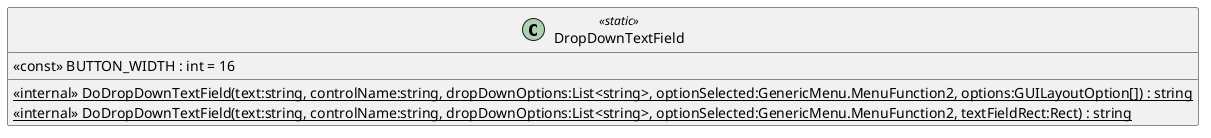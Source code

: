 @startuml
class DropDownTextField <<static>> {
    <<internal>> {static} DoDropDownTextField(text:string, controlName:string, dropDownOptions:List<string>, optionSelected:GenericMenu.MenuFunction2, options:GUILayoutOption[]) : string
    <<internal>> {static} DoDropDownTextField(text:string, controlName:string, dropDownOptions:List<string>, optionSelected:GenericMenu.MenuFunction2, textFieldRect:Rect) : string
    <<const>> BUTTON_WIDTH : int = 16
}
@enduml
